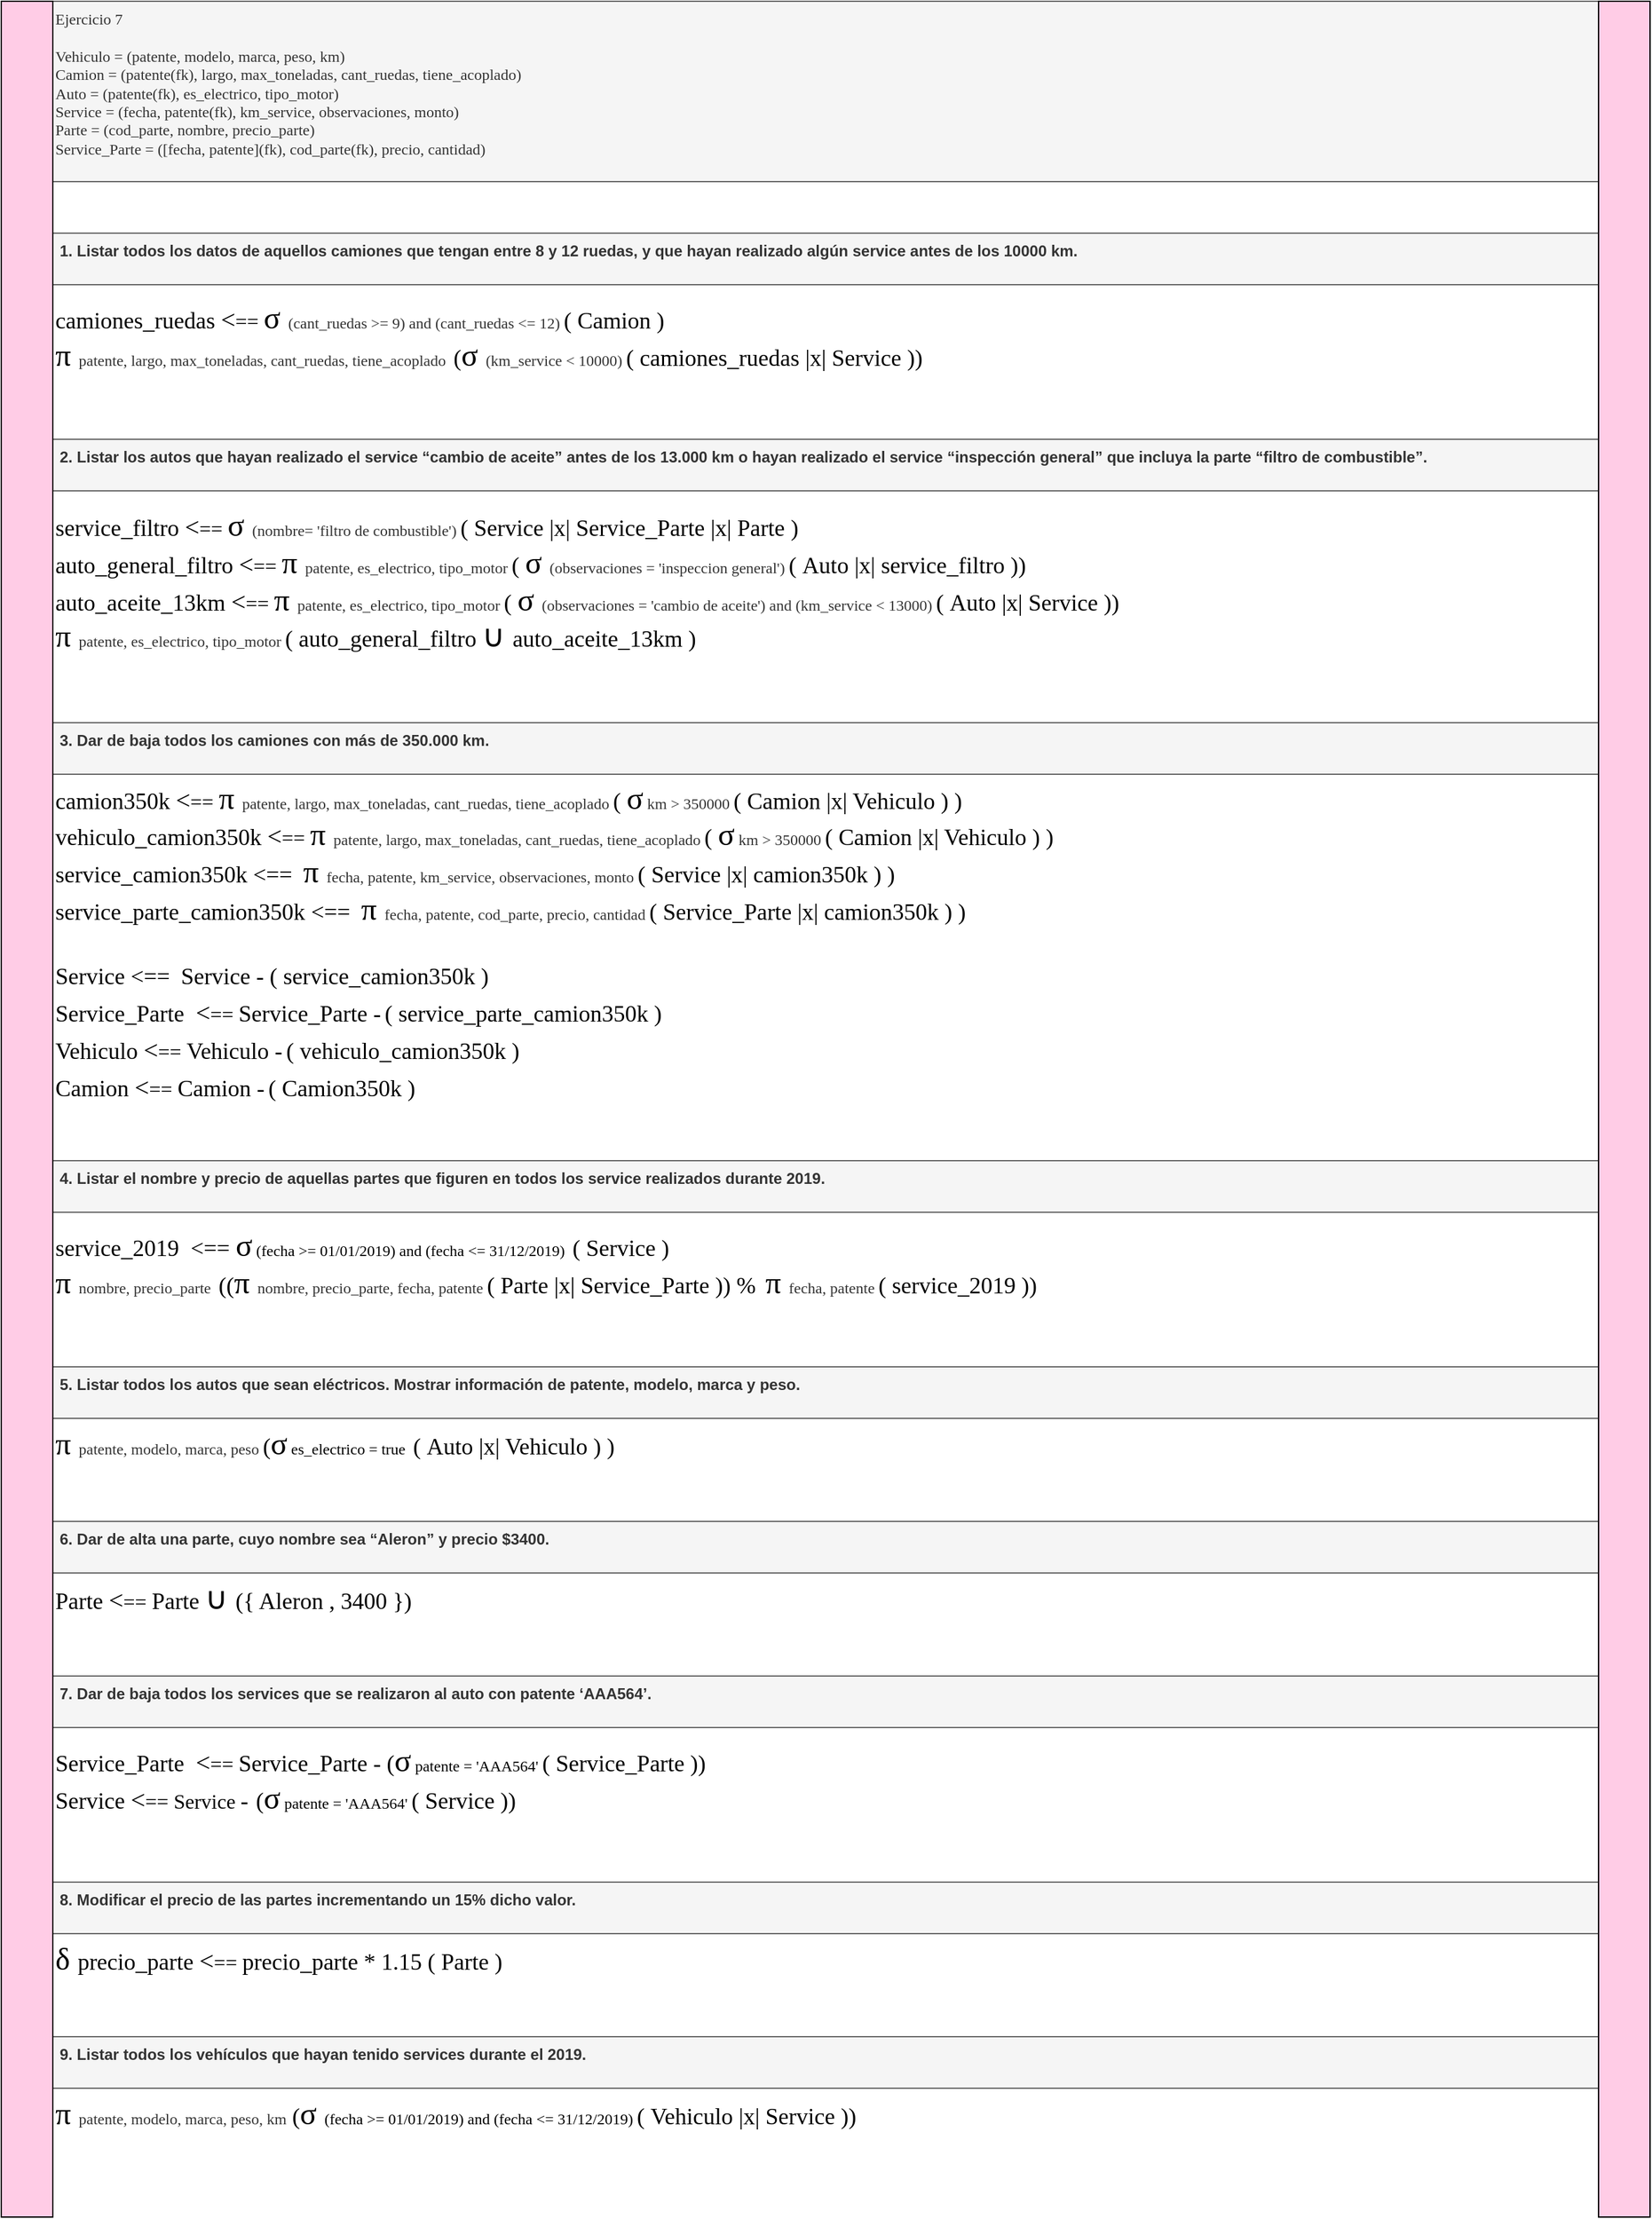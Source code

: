 <mxfile version="24.8.4">
  <diagram name="Page-1" id="DuJm0uzbvswM5BhglV-3">
    <mxGraphModel dx="-2160" dy="2827" grid="1" gridSize="10" guides="1" tooltips="1" connect="1" arrows="1" fold="1" page="1" pageScale="1" pageWidth="850" pageHeight="1100" math="0" shadow="0">
      <root>
        <mxCell id="0" />
        <mxCell id="1" parent="0" />
        <mxCell id="5jFoJpTY9bqImOiqUep_-1" value="&lt;span style=&quot;font-weight: normal;&quot;&gt;Ejercicio 7&lt;/span&gt;&lt;div&gt;&lt;span style=&quot;font-weight: normal;&quot;&gt;&lt;br&gt; Vehiculo = (patente, modelo, marca, peso, km)&lt;br&gt; Camion = (patente(fk), largo, max_toneladas, cant_ruedas, tiene_acoplado)&lt;br&gt; Auto = (patente(fk), es_electrico, tipo_motor)&lt;br&gt; Service = (fecha, patente(fk), km_service, observaciones, monto)&lt;br&gt; Parte = (cod_parte, nombre, precio_parte)&lt;br&gt; Service_Parte = ([fecha, patente](fk), cod_parte(fk), precio, cantidad)&lt;/span&gt;&lt;/div&gt;" style="text;whiteSpace=wrap;html=1;fontStyle=1;fillColor=#f5f5f5;strokeColor=#666666;fontColor=#333333;align=left;fontFamily=Comic Sans MS;" vertex="1" parent="1">
          <mxGeometry x="8280" y="690" width="1200" height="140" as="geometry" />
        </mxCell>
        <mxCell id="5jFoJpTY9bqImOiqUep_-2" value="&lt;b&gt;&amp;nbsp;1. Listar todos los datos de aquellos camiones que tengan entre 8 y 12 ruedas, y que hayan realizado algún service antes de los 10000 km.&lt;/b&gt;" style="text;whiteSpace=wrap;html=1;fillColor=#f5f5f5;fontColor=#333333;strokeColor=#666666;" vertex="1" parent="1">
          <mxGeometry x="8280" y="870" width="1200" height="40" as="geometry" />
        </mxCell>
        <mxCell id="5jFoJpTY9bqImOiqUep_-3" value="&lt;b&gt;&amp;nbsp;3. Dar de baja todos los camiones con más de 350.000 km.&lt;/b&gt;" style="text;whiteSpace=wrap;html=1;fillColor=#f5f5f5;fontColor=#333333;strokeColor=#666666;" vertex="1" parent="1">
          <mxGeometry x="8280" y="1250" width="1200" height="40" as="geometry" />
        </mxCell>
        <mxCell id="5jFoJpTY9bqImOiqUep_-4" value="&lt;b&gt;&amp;nbsp;2. Listar los autos que hayan realizado el service “cambio de aceite” antes de los 13.000 km o hayan realizado el service “inspección general” que incluya la parte “filtro de combustible”.&lt;/b&gt;" style="text;whiteSpace=wrap;html=1;fillColor=#f5f5f5;fontColor=#333333;strokeColor=#666666;" vertex="1" parent="1">
          <mxGeometry x="8280" y="1030" width="1200" height="40" as="geometry" />
        </mxCell>
        <mxCell id="5jFoJpTY9bqImOiqUep_-5" value="&lt;b&gt;&amp;nbsp;4. Listar el nombre y precio de aquellas partes que figuren en todos los service realizados durante 2019.&lt;/b&gt;" style="text;whiteSpace=wrap;html=1;fillColor=#f5f5f5;fontColor=#333333;strokeColor=#666666;" vertex="1" parent="1">
          <mxGeometry x="8280" y="1590" width="1200" height="40" as="geometry" />
        </mxCell>
        <mxCell id="5jFoJpTY9bqImOiqUep_-6" value="&lt;b&gt;&amp;nbsp;5. Listar todos los autos que sean eléctricos. Mostrar información de patente, modelo, marca y peso.&lt;/b&gt;" style="text;whiteSpace=wrap;html=1;fillColor=#f5f5f5;fontColor=#333333;strokeColor=#666666;" vertex="1" parent="1">
          <mxGeometry x="8280" y="1750" width="1200" height="40" as="geometry" />
        </mxCell>
        <mxCell id="5jFoJpTY9bqImOiqUep_-7" value="&amp;nbsp;6. Dar de alta una parte, cuyo nombre sea “Aleron” y precio $3400." style="text;whiteSpace=wrap;html=1;fillColor=#f5f5f5;fontColor=#333333;strokeColor=#666666;fontStyle=1" vertex="1" parent="1">
          <mxGeometry x="8280" y="1870" width="1200" height="40" as="geometry" />
        </mxCell>
        <mxCell id="5jFoJpTY9bqImOiqUep_-8" value="&lt;b&gt;&amp;nbsp;7. Dar de baja todos los services que se realizaron al auto con patente ‘AAA564’.&lt;/b&gt;" style="text;whiteSpace=wrap;html=1;fillColor=#f5f5f5;fontColor=#333333;strokeColor=#666666;" vertex="1" parent="1">
          <mxGeometry x="8280" y="1990" width="1200" height="40" as="geometry" />
        </mxCell>
        <mxCell id="5jFoJpTY9bqImOiqUep_-9" value="&lt;b&gt;&amp;nbsp;8. Modificar el precio de las partes incrementando un 15% dicho valor.&lt;/b&gt;" style="text;whiteSpace=wrap;html=1;fillColor=#f5f5f5;fontColor=#333333;strokeColor=#666666;" vertex="1" parent="1">
          <mxGeometry x="8280" y="2150" width="1200" height="40" as="geometry" />
        </mxCell>
        <mxCell id="5jFoJpTY9bqImOiqUep_-10" value="&lt;b&gt;&amp;nbsp;9. Listar todos los vehículos que hayan tenido services durante el 2019.&lt;/b&gt;" style="text;whiteSpace=wrap;html=1;fillColor=#f5f5f5;fontColor=#333333;strokeColor=#666666;" vertex="1" parent="1">
          <mxGeometry x="8280" y="2270" width="1200" height="40" as="geometry" />
        </mxCell>
        <mxCell id="5jFoJpTY9bqImOiqUep_-11" value="&lt;div style=&quot;&quot;&gt;&lt;span style=&quot;background-color: initial; font-size: 18px;&quot;&gt;camion350k&amp;nbsp;&lt;/span&gt;&lt;font style=&quot;background-color: initial; font-size: 24px;&quot;&gt;&lt;span style=&quot;background-color: initial; font-size: 20px;&quot;&gt;&amp;lt;&lt;/span&gt;&lt;font style=&quot;background-color: initial; font-size: 16px;&quot;&gt;==&amp;nbsp;&lt;/font&gt;&lt;/font&gt;&lt;span style=&quot;font-size: 24px; background-color: initial;&quot;&gt;π&amp;nbsp;&lt;/span&gt;&lt;span style=&quot;background-color: initial; color: rgb(51, 51, 51);&quot;&gt;patente, largo, max_toneladas, cant_ruedas, tiene_acoplado&amp;nbsp;&lt;/span&gt;&lt;span style=&quot;font-size: 18px; background-color: initial;&quot;&gt;(&amp;nbsp;&lt;/span&gt;&lt;font style=&quot;background-color: initial; font-size: 24px;&quot;&gt;σ&lt;/font&gt;&lt;span style=&quot;background-color: initial;&quot;&gt;&amp;nbsp;&lt;/span&gt;&lt;font style=&quot;background-color: initial; font-size: 24px;&quot;&gt;&lt;font face=&quot;Comic Sans MS&quot;&gt;&lt;span style=&quot;color: rgb(51, 51, 51); font-size: 12px;&quot;&gt;km &amp;gt; 350000&amp;nbsp;&lt;/span&gt;&lt;/font&gt;&lt;/font&gt;&lt;font style=&quot;background-color: initial; font-size: 24px;&quot;&gt;&lt;span style=&quot;font-size: 18px;&quot;&gt;(&amp;nbsp;&lt;/span&gt;&lt;/font&gt;&lt;span style=&quot;background-color: initial; font-size: 18px;&quot;&gt;Camion |x| Vehiculo&amp;nbsp;&lt;/span&gt;&lt;span style=&quot;background-color: initial; font-size: 18px;&quot;&gt;)&lt;/span&gt;&lt;font style=&quot;background-color: initial;&quot; face=&quot;Comic Sans MS&quot;&gt;&lt;font style=&quot;font-size: 18px; background-color: initial;&quot;&gt;&amp;nbsp;&lt;/font&gt;&lt;/font&gt;&lt;span style=&quot;background-color: initial; font-size: 18px;&quot;&gt;)&lt;/span&gt;&lt;/div&gt;&lt;div style=&quot;&quot;&gt;&lt;span style=&quot;background-color: initial; font-size: 18px;&quot;&gt;vehiculo&lt;/span&gt;&lt;span style=&quot;font-size: 18px;&quot;&gt;_camion350&lt;/span&gt;&lt;span style=&quot;background-color: initial; font-size: 18px;&quot;&gt;k&amp;nbsp;&lt;/span&gt;&lt;font style=&quot;background-color: initial; font-size: 24px;&quot;&gt;&lt;span style=&quot;background-color: initial; font-size: 20px;&quot;&gt;&amp;lt;&lt;/span&gt;&lt;font style=&quot;background-color: initial; font-size: 16px;&quot;&gt;==&amp;nbsp;&lt;/font&gt;&lt;/font&gt;&lt;span style=&quot;background-color: initial; font-size: 24px;&quot;&gt;π&amp;nbsp;&lt;/span&gt;&lt;span style=&quot;background-color: initial; color: rgb(51, 51, 51);&quot;&gt;patente, largo, max_toneladas, cant_ruedas, tiene_acoplado&amp;nbsp;&lt;/span&gt;&lt;span style=&quot;background-color: initial; font-size: 18px;&quot;&gt;(&amp;nbsp;&lt;/span&gt;&lt;font style=&quot;background-color: initial; font-size: 24px;&quot;&gt;σ&lt;/font&gt;&lt;span style=&quot;background-color: initial;&quot;&gt;&amp;nbsp;&lt;/span&gt;&lt;font style=&quot;background-color: initial; font-size: 24px;&quot;&gt;&lt;font face=&quot;Comic Sans MS&quot;&gt;&lt;span style=&quot;color: rgb(51, 51, 51); font-size: 12px;&quot;&gt;km &amp;gt; 350000&amp;nbsp;&lt;/span&gt;&lt;/font&gt;&lt;/font&gt;&lt;font style=&quot;background-color: initial; font-size: 24px;&quot;&gt;&lt;span style=&quot;font-size: 18px;&quot;&gt;(&amp;nbsp;&lt;/span&gt;&lt;/font&gt;&lt;span style=&quot;background-color: initial; font-size: 18px;&quot;&gt;Camion |x| Vehiculo&amp;nbsp;&lt;/span&gt;&lt;span style=&quot;background-color: initial; font-size: 18px;&quot;&gt;)&lt;/span&gt;&lt;font style=&quot;background-color: initial;&quot; face=&quot;Comic Sans MS&quot;&gt;&lt;font style=&quot;font-size: 18px; background-color: initial;&quot;&gt;&amp;nbsp;&lt;/font&gt;&lt;/font&gt;&lt;span style=&quot;background-color: initial; font-size: 18px;&quot;&gt;)&lt;/span&gt;&lt;span style=&quot;background-color: initial; font-size: 18px;&quot;&gt;&lt;/span&gt;&lt;/div&gt;&lt;div style=&quot;&quot;&gt;&lt;span style=&quot;background-color: initial; font-size: 18px;&quot;&gt;service_camion350k &amp;lt;==&amp;nbsp;&lt;/span&gt;&lt;font style=&quot;background-color: initial; font-size: 24px;&quot;&gt;&lt;font style=&quot;background-color: initial; font-size: 16px;&quot;&gt;&amp;nbsp;&lt;/font&gt;&lt;/font&gt;&lt;span style=&quot;background-color: initial; font-size: 24px;&quot;&gt;π&amp;nbsp;&lt;/span&gt;&lt;font style=&quot;background-color: initial; font-size: 24px;&quot;&gt;&lt;span style=&quot;color: rgb(51, 51, 51); font-size: 12px;&quot;&gt;fecha, patente, km_service, observaciones, monto&lt;/span&gt;&lt;font face=&quot;Comic Sans MS&quot;&gt;&lt;span style=&quot;color: rgb(51, 51, 51); font-size: 12px;&quot;&gt;&amp;nbsp;&lt;/span&gt;&lt;/font&gt;&lt;/font&gt;&lt;font style=&quot;background-color: initial; font-size: 24px;&quot;&gt;&lt;span style=&quot;font-size: 18px;&quot;&gt;(&amp;nbsp;&lt;/span&gt;&lt;/font&gt;&lt;span style=&quot;background-color: initial; font-size: 18px;&quot;&gt;Service |x|&amp;nbsp;&lt;/span&gt;&lt;span style=&quot;font-size: 18px;&quot;&gt;camion350k&amp;nbsp;&lt;/span&gt;&lt;span style=&quot;background-color: initial; font-size: 18px;&quot;&gt;)&lt;/span&gt;&lt;font style=&quot;background-color: initial;&quot; face=&quot;Comic Sans MS&quot;&gt;&lt;font style=&quot;font-size: 18px; background-color: initial;&quot;&gt;&amp;nbsp;&lt;/font&gt;&lt;/font&gt;&lt;span style=&quot;background-color: initial; font-size: 18px;&quot;&gt;)&lt;/span&gt;&lt;/div&gt;&lt;div style=&quot;&quot;&gt;&lt;div&gt;&lt;span style=&quot;background-color: initial; font-size: 18px;&quot;&gt;service_parte&lt;/span&gt;&lt;span style=&quot;font-size: 18px;&quot;&gt;_camion350k&amp;nbsp;&lt;/span&gt;&lt;span style=&quot;background-color: initial; font-size: 18px;&quot;&gt;&amp;lt;==&amp;nbsp;&lt;/span&gt;&lt;font style=&quot;background-color: initial; font-size: 24px;&quot;&gt;&lt;font style=&quot;background-color: initial; font-size: 16px;&quot;&gt;&amp;nbsp;&lt;/font&gt;&lt;/font&gt;&lt;span style=&quot;background-color: initial; font-size: 24px;&quot;&gt;π&amp;nbsp;&lt;/span&gt;&lt;font style=&quot;background-color: initial; font-size: 24px;&quot;&gt;&lt;span style=&quot;color: rgb(51, 51, 51); font-size: 12px;&quot;&gt;fecha, patente, cod_parte, precio, cantidad&amp;nbsp;&lt;/span&gt;&lt;/font&gt;&lt;font style=&quot;background-color: initial; font-size: 24px;&quot;&gt;&lt;span style=&quot;font-size: 18px;&quot;&gt;(&amp;nbsp;&lt;/span&gt;&lt;/font&gt;&lt;span style=&quot;background-color: initial; font-size: 18px;&quot;&gt;Service_Parte |x|&amp;nbsp;&lt;/span&gt;&lt;span style=&quot;font-size: 18px;&quot;&gt;camion350k&amp;nbsp;&lt;/span&gt;&lt;span style=&quot;background-color: initial; font-size: 18px;&quot;&gt;)&lt;/span&gt;&lt;font style=&quot;background-color: initial;&quot; face=&quot;Comic Sans MS&quot;&gt;&lt;font style=&quot;font-size: 18px; background-color: initial;&quot;&gt;&amp;nbsp;&lt;/font&gt;&lt;/font&gt;&lt;span style=&quot;background-color: initial; font-size: 18px;&quot;&gt;)&lt;/span&gt;&lt;/div&gt;&lt;div&gt;&lt;span style=&quot;background-color: initial; font-size: 18px;&quot;&gt;&lt;br&gt;&lt;/span&gt;&lt;/div&gt;&lt;div&gt;&lt;div&gt;&lt;/div&gt;&lt;/div&gt;&lt;/div&gt;&lt;div style=&quot;&quot;&gt;&lt;div&gt;&lt;div&gt;&lt;span style=&quot;background-color: initial; font-size: 18px;&quot;&gt;Service &amp;lt;==&amp;nbsp;&lt;/span&gt;&lt;font style=&quot;background-color: initial; font-size: 24px;&quot;&gt;&lt;font style=&quot;background-color: initial; font-size: 16px;&quot;&gt;&amp;nbsp;&lt;/font&gt;&lt;/font&gt;&lt;span style=&quot;background-color: initial; font-size: 18px;&quot;&gt;&lt;/span&gt;&lt;span style=&quot;font-size: 18px; background-color: initial;&quot;&gt;Service - (&amp;nbsp;&lt;/span&gt;&lt;span style=&quot;font-size: 18px;&quot;&gt;service_camion350k&amp;nbsp;&lt;/span&gt;&lt;span style=&quot;font-size: 18px; background-color: initial;&quot;&gt;)&lt;/span&gt;&lt;/div&gt;&lt;div&gt;&lt;font style=&quot;background-color: initial; font-size: 24px;&quot;&gt;&lt;span style=&quot;font-size: 18px; background-color: initial;&quot;&gt;Service_Parte&lt;/span&gt;&lt;span style=&quot;font-size: 18px; background-color: initial;&quot;&gt;&amp;nbsp;&lt;/span&gt;&lt;span style=&quot;font-size: 18px; background-color: initial;&quot;&gt;&amp;nbsp;&lt;/span&gt;&lt;span style=&quot;background-color: initial; font-size: 20px;&quot;&gt;&amp;lt;&lt;/span&gt;&lt;font style=&quot;background-color: initial; font-size: 16px;&quot;&gt;==&amp;nbsp;&lt;/font&gt;&lt;/font&gt;&lt;span style=&quot;font-size: 18px;&quot;&gt;Service_Parte&amp;nbsp;&lt;/span&gt;&lt;span style=&quot;background-color: initial; font-size: 18px;&quot;&gt;-&lt;/span&gt;&lt;span style=&quot;background-color: initial; color: rgb(51, 51, 51);&quot;&gt;&amp;nbsp;&lt;/span&gt;&lt;span style=&quot;background-color: initial; font-size: 18px;&quot;&gt;(&amp;nbsp;&lt;/span&gt;&lt;span style=&quot;background-color: initial; font-size: 18px;&quot;&gt;service_parte&lt;/span&gt;&lt;span style=&quot;font-size: 18px;&quot;&gt;_camion350k&amp;nbsp;&lt;/span&gt;&lt;span style=&quot;background-color: initial; font-size: 18px;&quot;&gt;)&lt;/span&gt;&lt;/div&gt;&lt;/div&gt;&lt;div&gt;&lt;span style=&quot;background-color: initial; font-size: 18px;&quot;&gt;Vehiculo&amp;nbsp;&lt;/span&gt;&lt;font style=&quot;background-color: initial; font-size: 24px;&quot;&gt;&lt;span style=&quot;background-color: initial; font-size: 20px;&quot;&gt;&amp;lt;&lt;/span&gt;&lt;font style=&quot;background-color: initial; font-size: 16px;&quot;&gt;==&amp;nbsp;&lt;/font&gt;&lt;/font&gt;&lt;span style=&quot;font-size: 18px;&quot;&gt;Vehiculo&amp;nbsp;&lt;/span&gt;&lt;span style=&quot;background-color: initial; font-size: 18px;&quot;&gt;-&lt;/span&gt;&lt;span style=&quot;background-color: initial; color: rgb(51, 51, 51);&quot;&gt;&amp;nbsp;&lt;/span&gt;&lt;span style=&quot;background-color: initial; font-size: 18px;&quot;&gt;(&amp;nbsp;&lt;/span&gt;&lt;span style=&quot;background-color: initial; font-size: 18px;&quot;&gt;vehiculo&lt;/span&gt;&lt;span style=&quot;font-size: 18px;&quot;&gt;_camion350&lt;/span&gt;&lt;span style=&quot;background-color: initial; font-size: 18px;&quot;&gt;k&amp;nbsp;&lt;/span&gt;&lt;span style=&quot;background-color: initial; font-size: 18px;&quot;&gt;)&lt;/span&gt;&lt;span style=&quot;background-color: initial; font-size: 18px;&quot;&gt;&lt;/span&gt;&lt;/div&gt;&lt;div&gt;&lt;span style=&quot;background-color: initial; font-size: 18px;&quot;&gt;Camion&amp;nbsp;&lt;/span&gt;&lt;font style=&quot;background-color: initial; font-size: 24px;&quot;&gt;&lt;span style=&quot;background-color: initial; font-size: 20px;&quot;&gt;&amp;lt;&lt;/span&gt;&lt;font style=&quot;background-color: initial; font-size: 16px;&quot;&gt;==&amp;nbsp;&lt;/font&gt;&lt;/font&gt;&lt;span style=&quot;background-color: initial; font-size: 18px;&quot;&gt;Camion&amp;nbsp;&lt;/span&gt;&lt;span style=&quot;background-color: initial; font-size: 18px;&quot;&gt;-&lt;/span&gt;&lt;span style=&quot;background-color: initial; color: rgb(51, 51, 51);&quot;&gt;&amp;nbsp;&lt;/span&gt;&lt;span style=&quot;background-color: initial; font-size: 18px;&quot;&gt;(&amp;nbsp;&lt;/span&gt;&lt;span style=&quot;background-color: initial; font-size: 18px;&quot;&gt;Camion350k&lt;/span&gt;&lt;font style=&quot;background-color: initial;&quot; face=&quot;Comic Sans MS&quot;&gt;&lt;font style=&quot;font-size: 18px; background-color: initial;&quot;&gt;&amp;nbsp;&lt;/font&gt;&lt;/font&gt;&lt;span style=&quot;background-color: initial; font-size: 18px;&quot;&gt;)&lt;/span&gt;&lt;/div&gt;&lt;/div&gt;" style="text;whiteSpace=wrap;html=1;verticalAlign=middle;fontFamily=Comic Sans MS;" vertex="1" parent="1">
          <mxGeometry x="8280" y="1290" width="1200" height="260" as="geometry" />
        </mxCell>
        <mxCell id="5jFoJpTY9bqImOiqUep_-12" value="&lt;div style=&quot;&quot;&gt;&lt;span style=&quot;font-size: 24px; background-color: initial;&quot;&gt;π&amp;nbsp;&lt;/span&gt;&lt;span style=&quot;color: rgb(51, 51, 51);&quot;&gt;patente, modelo,&amp;nbsp;&lt;/span&gt;&lt;span style=&quot;color: rgb(51, 51, 51); background-color: initial;&quot;&gt;marca, peso&amp;nbsp;&lt;/span&gt;&lt;span style=&quot;background-color: initial; font-size: 18px;&quot;&gt;(&lt;/span&gt;&lt;font style=&quot;background-color: initial; font-size: 24px;&quot;&gt;σ&lt;/font&gt;&lt;span style=&quot;background-color: initial;&quot;&gt;&amp;nbsp;es_electrico = true&lt;/span&gt;&lt;span style=&quot;background-color: initial;&quot;&gt;&amp;nbsp;&lt;/span&gt;&lt;font style=&quot;background-color: initial; font-size: 24px;&quot;&gt;&lt;font face=&quot;Comic Sans MS&quot;&gt;&lt;span style=&quot;color: rgb(51, 51, 51); font-size: 12px;&quot;&gt;&amp;nbsp;&lt;/span&gt;&lt;/font&gt;&lt;/font&gt;&lt;font style=&quot;background-color: initial; font-size: 24px;&quot;&gt;&lt;span style=&quot;font-size: 18px;&quot;&gt;(&amp;nbsp;&lt;/span&gt;&lt;/font&gt;&lt;span style=&quot;background-color: initial; font-size: 18px;&quot;&gt;Auto |x| Vehiculo&amp;nbsp;&lt;/span&gt;&lt;span style=&quot;background-color: initial; font-size: 18px;&quot;&gt;)&amp;nbsp;&lt;/span&gt;&lt;span style=&quot;background-color: initial; font-size: 18px;&quot;&gt;)&lt;/span&gt;&lt;/div&gt;" style="text;whiteSpace=wrap;html=1;verticalAlign=middle;fontFamily=Comic Sans MS;" vertex="1" parent="1">
          <mxGeometry x="8280" y="1790" width="1200" height="40" as="geometry" />
        </mxCell>
        <mxCell id="5jFoJpTY9bqImOiqUep_-13" value="&lt;div style=&quot;&quot;&gt;&lt;font style=&quot;background-color: initial;&quot;&gt;&lt;span style=&quot;background-color: initial; font-size: 18px;&quot;&gt;Parte&amp;nbsp;&lt;/span&gt;&lt;span style=&quot;font-size: 20px; background-color: initial;&quot;&gt;&amp;lt;&lt;/span&gt;&lt;font style=&quot;font-size: 16px; background-color: initial;&quot;&gt;==&amp;nbsp;&lt;/font&gt;&lt;/font&gt;&lt;span style=&quot;font-size: 18px;&quot;&gt;Parte&amp;nbsp;&lt;/span&gt;&lt;span style=&quot;font-size: 24px; background-color: initial;&quot;&gt;∪&amp;nbsp;&lt;/span&gt;&lt;span style=&quot;background-color: initial; font-size: 18px;&quot;&gt;({ Aleron , 3400 }&lt;/span&gt;&lt;span style=&quot;background-color: initial; font-size: 18px;&quot;&gt;)&lt;/span&gt;&lt;/div&gt;" style="text;whiteSpace=wrap;html=1;verticalAlign=middle;fontFamily=Comic Sans MS;" vertex="1" parent="1">
          <mxGeometry x="8280" y="1910" width="1200" height="40" as="geometry" />
        </mxCell>
        <mxCell id="5jFoJpTY9bqImOiqUep_-14" value="&lt;div style=&quot;&quot;&gt;&lt;span style=&quot;background-color: initial; font-size: 18px;&quot;&gt;Service_Parte&lt;/span&gt;&lt;span style=&quot;background-color: initial; font-size: 18px;&quot;&gt;&amp;nbsp;&lt;/span&gt;&lt;span style=&quot;background-color: initial; font-size: 18px;&quot;&gt;&amp;nbsp;&lt;/span&gt;&lt;font style=&quot;background-color: initial;&quot;&gt;&lt;span style=&quot;font-size: 20px; background-color: initial;&quot;&gt;&amp;lt;&lt;/span&gt;&lt;font style=&quot;font-size: 16px; background-color: initial;&quot;&gt;==&amp;nbsp;&lt;/font&gt;&lt;/font&gt;&lt;span style=&quot;background-color: initial; font-size: 18px;&quot;&gt;Service_Parte&lt;/span&gt;&lt;span style=&quot;background-color: initial; font-size: 18px;&quot;&gt;&amp;nbsp;-&amp;nbsp;&lt;/span&gt;&lt;font style=&quot;background-color: initial; font-size: 24px;&quot;&gt;&lt;span style=&quot;font-size: 18px;&quot;&gt;(&lt;/span&gt;&lt;/font&gt;&lt;font style=&quot;background-color: initial; font-size: 24px;&quot;&gt;&lt;font style=&quot;background-color: initial;&quot;&gt;σ&lt;/font&gt;&lt;span style=&quot;font-size: 12px; background-color: initial;&quot;&gt;&amp;nbsp;patente = &#39;AAA564&#39;&amp;nbsp;&lt;/span&gt;&lt;/font&gt;&lt;span style=&quot;background-color: initial; font-size: 18px;&quot;&gt;(&amp;nbsp;&lt;/span&gt;&lt;span style=&quot;background-color: initial; font-size: 18px;&quot;&gt;Service_Parte&amp;nbsp;&lt;/span&gt;&lt;span style=&quot;background-color: initial; font-size: 18px;&quot;&gt;)&lt;/span&gt;&lt;span style=&quot;background-color: initial; font-size: 18px;&quot;&gt;)&lt;/span&gt;&lt;/div&gt;&lt;div style=&quot;&quot;&gt;&lt;font style=&quot;background-color: initial;&quot;&gt;&lt;span style=&quot;background-color: initial; font-size: 18px;&quot;&gt;Service&amp;nbsp;&lt;/span&gt;&lt;span style=&quot;font-size: 20px; background-color: initial;&quot;&gt;&amp;lt;&lt;/span&gt;&lt;font style=&quot;font-size: 16px; background-color: initial;&quot;&gt;== Service&amp;nbsp;&lt;/font&gt;&lt;/font&gt;&lt;span style=&quot;font-size: 18px;&quot;&gt;-&lt;/span&gt;&lt;span style=&quot;background-color: initial; font-size: 24px;&quot;&gt;&amp;nbsp;&lt;/span&gt;&lt;span style=&quot;background-color: initial; font-size: 18px;&quot;&gt;(&lt;/span&gt;&lt;font style=&quot;background-color: initial; font-size: 24px;&quot;&gt;σ&lt;/font&gt;&lt;span style=&quot;background-color: initial;&quot;&gt;&amp;nbsp;patente = &#39;AAA564&#39;&amp;nbsp;&lt;/span&gt;&lt;font style=&quot;background-color: initial; font-size: 24px;&quot;&gt;&lt;span style=&quot;font-size: 18px;&quot;&gt;(&amp;nbsp;&lt;/span&gt;&lt;/font&gt;&lt;span style=&quot;background-color: initial; font-size: 18px;&quot;&gt;Service&amp;nbsp;&lt;/span&gt;&lt;span style=&quot;background-color: initial; font-size: 18px;&quot;&gt;)&lt;/span&gt;&lt;span style=&quot;background-color: initial; font-size: 18px;&quot;&gt;)&lt;/span&gt;&lt;/div&gt;" style="text;whiteSpace=wrap;html=1;verticalAlign=middle;fontFamily=Comic Sans MS;" vertex="1" parent="1">
          <mxGeometry x="8280" y="2030" width="1200" height="80" as="geometry" />
        </mxCell>
        <mxCell id="5jFoJpTY9bqImOiqUep_-15" value="&lt;div&gt;&lt;span style=&quot;font-size: 24px; background-color: initial;&quot;&gt;δ&amp;nbsp;&lt;/span&gt;&lt;font style=&quot;background-color: initial;&quot;&gt;&lt;span style=&quot;background-color: initial; font-size: 18px;&quot;&gt;precio_parte&amp;nbsp;&lt;/span&gt;&lt;span style=&quot;font-size: 20px; background-color: initial;&quot;&gt;&amp;lt;&lt;/span&gt;&lt;font style=&quot;font-size: 16px; background-color: initial;&quot;&gt;==&amp;nbsp;&lt;/font&gt;&lt;/font&gt;&lt;span style=&quot;font-size: 18px;&quot;&gt;precio_parte * 1.15 ( Parte )&lt;/span&gt;&lt;/div&gt;" style="text;whiteSpace=wrap;html=1;verticalAlign=middle;fontFamily=Comic Sans MS;" vertex="1" parent="1">
          <mxGeometry x="8280" y="2190" width="1200" height="40" as="geometry" />
        </mxCell>
        <mxCell id="5jFoJpTY9bqImOiqUep_-16" value="&lt;div&gt;&lt;span style=&quot;font-size: 24px;&quot;&gt;π&amp;nbsp;&lt;/span&gt;&lt;span style=&quot;color: rgb(51, 51, 51); background-color: initial;&quot;&gt;patente, modelo, marca, peso, km&lt;/span&gt;&lt;span style=&quot;background-color: initial; font-size: 18px;&quot;&gt;&amp;nbsp;&lt;/span&gt;&lt;font style=&quot;background-color: initial; font-size: 24px;&quot;&gt;&lt;span style=&quot;font-size: 18px;&quot;&gt;(&lt;/span&gt;&lt;/font&gt;&lt;font style=&quot;background-color: initial; font-size: 24px;&quot;&gt;&lt;font style=&quot;background-color: initial;&quot;&gt;σ&lt;/font&gt;&lt;span style=&quot;font-size: 12px; background-color: initial;&quot;&gt;&amp;nbsp;&lt;/span&gt;&lt;/font&gt;&lt;span style=&quot;background-color: initial;&quot;&gt;&amp;nbsp;(fecha &amp;gt;= 01/01/2019) and&amp;nbsp;&lt;/span&gt;&lt;span style=&quot;background-color: initial;&quot;&gt;(fecha &amp;lt;= 31/12/2019)&lt;/span&gt;&lt;span style=&quot;background-color: initial;&quot;&gt;&amp;nbsp;&lt;/span&gt;&lt;span style=&quot;background-color: initial; font-size: 18px;&quot;&gt;(&amp;nbsp;&lt;/span&gt;&lt;span style=&quot;background-color: initial; font-size: 18px;&quot;&gt;Vehiculo |x| Service&amp;nbsp;&lt;/span&gt;&lt;span style=&quot;background-color: initial; font-size: 18px;&quot;&gt;)&lt;/span&gt;&lt;span style=&quot;background-color: initial; font-size: 18px;&quot;&gt;)&lt;/span&gt;&lt;/div&gt;" style="text;whiteSpace=wrap;html=1;verticalAlign=middle;fontFamily=Comic Sans MS;" vertex="1" parent="1">
          <mxGeometry x="8280" y="2310" width="1200" height="40" as="geometry" />
        </mxCell>
        <mxCell id="5jFoJpTY9bqImOiqUep_-17" value="&lt;div style=&quot;&quot;&gt;&lt;div&gt;&lt;div&gt;&lt;span style=&quot;background-color: initial; font-size: 18px;&quot;&gt;service_filtro&amp;nbsp;&lt;/span&gt;&lt;span style=&quot;background-color: initial; font-size: 20px;&quot;&gt;&amp;lt;&lt;/span&gt;&lt;font style=&quot;background-color: initial; font-size: 16px;&quot;&gt;==&amp;nbsp;&lt;/font&gt;&lt;span style=&quot;font-size: 24px; background-color: initial;&quot;&gt;σ&amp;nbsp;&lt;/span&gt;&lt;span style=&quot;background-color: initial; color: rgb(51, 51, 51);&quot;&gt;(&lt;/span&gt;&lt;span style=&quot;background-color: initial; color: rgb(51, 51, 51);&quot;&gt;nombre&lt;/span&gt;&lt;span style=&quot;background-color: initial; color: rgb(51, 51, 51);&quot;&gt;= &#39;filtro de combustible&#39;)&lt;/span&gt;&lt;span style=&quot;background-color: initial; color: rgb(51, 51, 51);&quot;&gt;&amp;nbsp;&lt;/span&gt;&lt;span style=&quot;background-color: initial; font-size: 18px;&quot;&gt;(&amp;nbsp;&lt;/span&gt;&lt;span style=&quot;background-color: initial; font-size: 18px;&quot;&gt;Service |x| Service_Parte |x| Parte&amp;nbsp;&lt;/span&gt;&lt;span style=&quot;background-color: initial; font-size: 18px;&quot;&gt;)&lt;/span&gt;&lt;/div&gt;&lt;div&gt;&lt;span style=&quot;font-size: 18px;&quot;&gt;auto_general_filtro&amp;nbsp;&lt;/span&gt;&lt;span style=&quot;background-color: initial; font-size: 20px;&quot;&gt;&amp;lt;&lt;/span&gt;&lt;font style=&quot;background-color: initial; font-size: 16px;&quot;&gt;==&lt;/font&gt;&lt;font style=&quot;background-color: initial; font-size: 16px;&quot;&gt;&amp;nbsp;&lt;/font&gt;&lt;span style=&quot;font-size: 24px; background-color: initial;&quot;&gt;π&amp;nbsp;&lt;/span&gt;&lt;span style=&quot;background-color: initial; color: rgb(51, 51, 51);&quot;&gt;patente, es_electrico, tipo_motor&amp;nbsp;&lt;/span&gt;&lt;span style=&quot;background-color: initial; font-size: 18px;&quot;&gt;(&amp;nbsp;&lt;/span&gt;&lt;span style=&quot;background-color: initial; font-size: 24px;&quot;&gt;σ&amp;nbsp;&lt;/span&gt;&lt;span style=&quot;background-color: initial; color: rgb(51, 51, 51);&quot;&gt;(observaciones = &#39;inspeccion general&#39;)&amp;nbsp;&lt;/span&gt;&lt;span style=&quot;background-color: initial; font-size: 18px;&quot;&gt;(&amp;nbsp;&lt;/span&gt;&lt;font style=&quot;background-color: initial;&quot; face=&quot;Comic Sans MS&quot;&gt;&lt;font style=&quot;font-size: 18px; background-color: initial;&quot;&gt;Auto&amp;nbsp;&lt;/font&gt;&lt;/font&gt;&lt;span style=&quot;background-color: initial; font-size: 18px;&quot;&gt;|x|&amp;nbsp;&lt;/span&gt;&lt;span style=&quot;background-color: initial; font-size: 18px;&quot;&gt;service_filtro&amp;nbsp;&lt;/span&gt;&lt;span style=&quot;background-color: initial; font-size: 18px;&quot;&gt;)&lt;/span&gt;&lt;span style=&quot;background-color: initial; font-size: 18px;&quot;&gt;)&lt;/span&gt;&lt;/div&gt;&lt;/div&gt;&lt;div&gt;&lt;span style=&quot;background-color: initial; font-size: 18px;&quot;&gt;auto_aceite_13km&amp;nbsp;&lt;/span&gt;&lt;span style=&quot;background-color: initial; font-size: 20px;&quot;&gt;&amp;lt;&lt;/span&gt;&lt;font style=&quot;background-color: initial; font-size: 16px;&quot;&gt;==&amp;nbsp;&lt;/font&gt;&lt;span style=&quot;background-color: initial; font-size: 24px;&quot;&gt;π&amp;nbsp;&lt;/span&gt;&lt;span style=&quot;background-color: initial; color: rgb(51, 51, 51);&quot;&gt;patente, es_electrico, tipo_motor&lt;/span&gt;&lt;span style=&quot;background-color: initial; color: rgb(51, 51, 51);&quot;&gt;&amp;nbsp;&lt;/span&gt;&lt;span style=&quot;background-color: initial; font-size: 18px;&quot;&gt;(&amp;nbsp;&lt;/span&gt;&lt;span style=&quot;background-color: initial; font-size: 24px;&quot;&gt;σ&amp;nbsp;&lt;/span&gt;&lt;span style=&quot;background-color: initial; color: rgb(51, 51, 51);&quot;&gt;(observaciones = &#39;cambio de aceite&#39;) and (&lt;/span&gt;&lt;span style=&quot;background-color: initial; color: rgb(51, 51, 51);&quot;&gt;km_service&amp;nbsp;&lt;/span&gt;&lt;span style=&quot;background-color: initial; color: rgb(51, 51, 51);&quot;&gt;&amp;lt; 13000)&lt;/span&gt;&lt;span style=&quot;background-color: initial; color: rgb(51, 51, 51);&quot;&gt;&amp;nbsp;&lt;/span&gt;&lt;span style=&quot;background-color: initial; font-size: 18px;&quot;&gt;(&amp;nbsp;&lt;/span&gt;&lt;font style=&quot;background-color: initial;&quot; face=&quot;Comic Sans MS&quot;&gt;&lt;font style=&quot;font-size: 18px; background-color: initial;&quot;&gt;Auto&amp;nbsp;&lt;/font&gt;&lt;/font&gt;&lt;span style=&quot;background-color: initial; font-size: 18px;&quot;&gt;|x| Service&lt;/span&gt;&lt;font style=&quot;background-color: initial;&quot; face=&quot;Comic Sans MS&quot;&gt;&lt;font style=&quot;font-size: 18px; background-color: initial;&quot;&gt;&amp;nbsp;&lt;/font&gt;&lt;/font&gt;&lt;span style=&quot;background-color: initial; font-size: 18px;&quot;&gt;)&lt;/span&gt;&lt;span style=&quot;background-color: initial; font-size: 18px;&quot;&gt;)&lt;/span&gt;&lt;/div&gt;&lt;div&gt;&lt;span style=&quot;background-color: initial; font-size: 24px;&quot;&gt;π&amp;nbsp;&lt;/span&gt;&lt;span style=&quot;background-color: initial; color: rgb(51, 51, 51);&quot;&gt;patente, es_electrico, tipo_motor&lt;/span&gt;&lt;span style=&quot;background-color: initial; color: rgb(51, 51, 51);&quot;&gt;&amp;nbsp;&lt;/span&gt;&lt;span style=&quot;font-size: 18px; background-color: initial;&quot;&gt;(&amp;nbsp;&lt;/span&gt;&lt;span style=&quot;background-color: initial; font-size: 18px;&quot;&gt;auto_general_filtro&amp;nbsp;&lt;/span&gt;&lt;span style=&quot;background-color: initial; font-size: 24px;&quot;&gt;∪&amp;nbsp;&lt;/span&gt;&lt;span style=&quot;background-color: initial; font-size: 18px;&quot;&gt;auto_aceite_13km&amp;nbsp;&lt;/span&gt;&lt;span style=&quot;font-size: 18px; background-color: initial;&quot;&gt;)&lt;/span&gt;&lt;/div&gt;&lt;/div&gt;" style="text;whiteSpace=wrap;html=1;verticalAlign=middle;fontFamily=Comic Sans MS;" vertex="1" parent="1">
          <mxGeometry x="8280" y="1070" width="980" height="140" as="geometry" />
        </mxCell>
        <mxCell id="5jFoJpTY9bqImOiqUep_-18" value="&lt;div&gt;&lt;span style=&quot;background-color: initial; font-size: 18px;&quot;&gt;camiones_ruedas&lt;/span&gt;&lt;span style=&quot;background-color: initial; font-size: 18px;&quot;&gt;&amp;nbsp;&lt;/span&gt;&lt;span style=&quot;background-color: initial; font-size: 20px;&quot;&gt;&amp;lt;&lt;/span&gt;&lt;font style=&quot;background-color: initial; font-size: 16px;&quot;&gt;==&amp;nbsp;&lt;/font&gt;&lt;span style=&quot;background-color: initial; font-size: 24px;&quot;&gt;σ&amp;nbsp;&lt;/span&gt;&lt;span style=&quot;color: rgb(51, 51, 51);&quot;&gt;(cant_ruedas &amp;gt;= 9) and (&lt;/span&gt;&lt;span style=&quot;color: rgb(51, 51, 51); background-color: initial;&quot;&gt;cant_ruedas &amp;lt;= 12)&lt;/span&gt;&lt;span style=&quot;background-color: initial; color: rgb(51, 51, 51);&quot;&gt;&amp;nbsp;&lt;/span&gt;&lt;span style=&quot;background-color: initial; font-size: 18px;&quot;&gt;(&amp;nbsp;&lt;/span&gt;&lt;font style=&quot;background-color: initial;&quot; face=&quot;Comic Sans MS&quot;&gt;&lt;font style=&quot;font-size: 18px; background-color: initial;&quot;&gt;Camion&amp;nbsp;&lt;/font&gt;&lt;/font&gt;&lt;span style=&quot;background-color: initial; font-size: 18px;&quot;&gt;)&lt;/span&gt;&lt;/div&gt;&lt;div&gt;&lt;div&gt;&lt;span style=&quot;font-size: 24px; background-color: initial;&quot;&gt;π&amp;nbsp;&lt;/span&gt;&lt;span style=&quot;color: rgb(51, 51, 51); background-color: initial;&quot;&gt;patente, largo, max_toneladas, cant_ruedas, tiene_acoplado&lt;/span&gt;&lt;span style=&quot;background-color: initial; font-size: 24px;&quot;&gt;&amp;nbsp;&lt;/span&gt;&lt;span style=&quot;background-color: initial; font-size: 18px;&quot;&gt;(&lt;/span&gt;&lt;span style=&quot;background-color: initial; font-size: 24px;&quot;&gt;σ&amp;nbsp;&lt;/span&gt;&lt;span style=&quot;background-color: initial; color: rgb(51, 51, 51);&quot;&gt;(km_service &amp;lt; 10000&lt;/span&gt;&lt;span style=&quot;background-color: initial; color: rgb(51, 51, 51);&quot;&gt;)&lt;/span&gt;&lt;span style=&quot;background-color: initial; color: rgb(51, 51, 51);&quot;&gt;&amp;nbsp;&lt;/span&gt;&lt;span style=&quot;background-color: initial; font-size: 18px;&quot;&gt;(&amp;nbsp;&lt;/span&gt;&lt;span style=&quot;background-color: initial; font-size: 18px;&quot;&gt;camiones_ruedas&amp;nbsp;&lt;/span&gt;&lt;font style=&quot;background-color: initial;&quot; face=&quot;Comic Sans MS&quot;&gt;&lt;font style=&quot;font-size: 18px; background-color: initial;&quot;&gt;|x| Service&amp;nbsp;&lt;/font&gt;&lt;/font&gt;&lt;span style=&quot;background-color: initial; font-size: 18px;&quot;&gt;))&lt;/span&gt;&lt;/div&gt;&lt;/div&gt;" style="text;whiteSpace=wrap;html=1;verticalAlign=middle;fontFamily=Comic Sans MS;" vertex="1" parent="1">
          <mxGeometry x="8280" y="910" width="1200" height="80" as="geometry" />
        </mxCell>
        <mxCell id="5jFoJpTY9bqImOiqUep_-19" value="&lt;div style=&quot;&quot;&gt;&lt;span style=&quot;font-size: 18px;&quot;&gt;service_2019&amp;nbsp;&lt;/span&gt;&lt;span style=&quot;background-color: initial; font-size: 18px;&quot;&gt;&amp;nbsp;&amp;lt;==&amp;nbsp;&lt;/span&gt;&lt;font style=&quot;background-color: initial; font-size: 24px;&quot;&gt;σ&lt;/font&gt;&lt;span style=&quot;background-color: initial;&quot;&gt;&amp;nbsp;(fecha &amp;gt;= 01/01/2019) and&amp;nbsp;&lt;/span&gt;&lt;span style=&quot;background-color: initial;&quot;&gt;(fecha &amp;lt;= 31/12/2019)&lt;/span&gt;&lt;span style=&quot;background-color: initial;&quot;&gt;&amp;nbsp;&lt;/span&gt;&lt;font style=&quot;background-color: initial; font-size: 24px;&quot;&gt;&lt;font face=&quot;Comic Sans MS&quot;&gt;&lt;span style=&quot;color: rgb(51, 51, 51); font-size: 12px;&quot;&gt;&amp;nbsp;&lt;/span&gt;&lt;/font&gt;&lt;/font&gt;&lt;font style=&quot;background-color: initial; font-size: 24px;&quot;&gt;&lt;span style=&quot;font-size: 18px;&quot;&gt;(&amp;nbsp;&lt;/span&gt;&lt;/font&gt;&lt;span style=&quot;background-color: initial; font-size: 18px;&quot;&gt;Service&amp;nbsp;&lt;/span&gt;&lt;span style=&quot;font-size: 18px; background-color: initial;&quot;&gt;)&lt;/span&gt;&lt;/div&gt;&lt;div style=&quot;&quot;&gt;&lt;span style=&quot;font-size: 24px; background-color: initial;&quot;&gt;π &lt;/span&gt;&lt;span style=&quot;background-color: initial;&quot;&gt;&lt;font color=&quot;#333333&quot;&gt;nombre, precio_parte&amp;nbsp;&amp;nbsp;&lt;/font&gt;&lt;/span&gt;&lt;font style=&quot;background-color: initial; font-size: 24px;&quot;&gt;&lt;span style=&quot;font-size: 18px;&quot;&gt;(&lt;/span&gt;&lt;/font&gt;&lt;span style=&quot;font-size: 18px; background-color: initial;&quot;&gt;(&lt;/span&gt;&lt;span style=&quot;background-color: initial; font-size: 24px;&quot;&gt;π&amp;nbsp;&lt;/span&gt;&lt;span style=&quot;background-color: initial; color: rgb(51, 51, 51);&quot;&gt;nombre, precio_parte,&amp;nbsp;&lt;/span&gt;&lt;span style=&quot;background-color: initial; color: rgb(51, 51, 51);&quot;&gt;fecha, patente&lt;/span&gt;&lt;span style=&quot;background-color: initial; color: rgb(51, 51, 51);&quot;&gt;&amp;nbsp;&lt;/span&gt;&lt;font style=&quot;background-color: initial; font-size: 24px;&quot;&gt;&lt;span style=&quot;font-size: 18px;&quot;&gt;(&amp;nbsp;&lt;/span&gt;&lt;/font&gt;&lt;span style=&quot;background-color: initial; font-size: 18px;&quot;&gt;Parte |x| Service_Parte&amp;nbsp;&lt;/span&gt;&lt;span style=&quot;background-color: initial; font-size: 18px;&quot;&gt;)&lt;/span&gt;&lt;span style=&quot;font-size: 18px; background-color: initial;&quot;&gt;)&lt;/span&gt;&lt;span style=&quot;background-color: initial; font-size: 18px;&quot;&gt;&amp;nbsp;%&amp;nbsp;&lt;/span&gt;&lt;font style=&quot;background-color: initial; font-size: 24px;&quot;&gt;&lt;span style=&quot;color: rgb(51, 51, 51); font-size: 12px;&quot;&gt;&amp;nbsp;&lt;/span&gt;&lt;/font&gt;&lt;span style=&quot;background-color: initial; font-size: 24px;&quot;&gt;π&amp;nbsp;&lt;/span&gt;&lt;font style=&quot;background-color: initial; font-size: 24px;&quot;&gt;&lt;span style=&quot;color: rgb(51, 51, 51); font-size: 12px;&quot;&gt;fecha, patente&amp;nbsp;&lt;/span&gt;&lt;/font&gt;&lt;span style=&quot;font-size: 18px; background-color: initial;&quot;&gt;(&amp;nbsp;&lt;/span&gt;&lt;span style=&quot;background-color: initial; font-size: 18px;&quot;&gt;service_2019 )&lt;/span&gt;&lt;span style=&quot;background-color: initial; font-size: 18px;&quot;&gt;)&lt;/span&gt;&lt;/div&gt;" style="text;whiteSpace=wrap;html=1;verticalAlign=middle;fontFamily=Comic Sans MS;" vertex="1" parent="1">
          <mxGeometry x="8280" y="1630" width="1200" height="80" as="geometry" />
        </mxCell>
        <mxCell id="5jFoJpTY9bqImOiqUep_-20" value="" style="rounded=0;whiteSpace=wrap;html=1;fillColor=#FFCCE6;strokeColor=#000000;" vertex="1" parent="1">
          <mxGeometry x="8240" y="690" width="40" height="1720" as="geometry" />
        </mxCell>
        <mxCell id="5jFoJpTY9bqImOiqUep_-21" value="" style="rounded=0;whiteSpace=wrap;html=1;fillColor=#FFCCE6;strokeColor=#000000;" vertex="1" parent="1">
          <mxGeometry x="9480" y="690" width="40" height="1720" as="geometry" />
        </mxCell>
      </root>
    </mxGraphModel>
  </diagram>
</mxfile>
